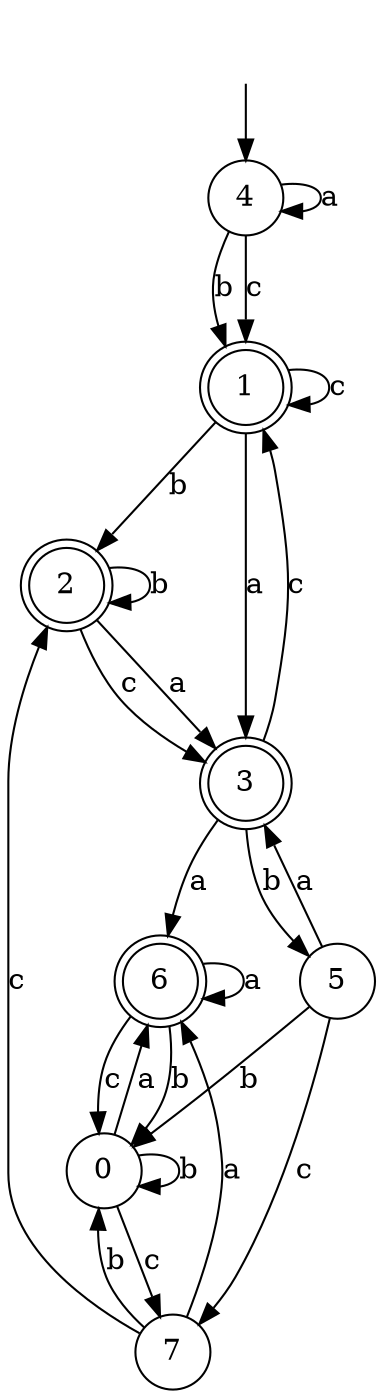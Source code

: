 digraph g {
__start [label=""shape=none]
	4[shape="circle" label="4"]
	0[shape="circle" label="0"]
	1[shape="doublecircle" label="1"]
	2[shape="doublecircle" label="2"]
	3[shape="doublecircle" label="3"]
	5[shape="circle" label="5"]
	6[shape="doublecircle" label="6"]
	7[shape="circle" label="7"]

__start -> 4
	0 -> 6 [label="a"]
	0 -> 0 [label="b"]
	0 -> 7 [label="c"]
	1 -> 3 [label="a"]
	1 -> 2 [label="b"]
	1 -> 1 [label="c"]
	2 -> 3 [label="a"]
	2 -> 2 [label="b"]
	2 -> 3 [label="c"]
	3 -> 6 [label="a"]
	3 -> 5 [label="b"]
	3 -> 1 [label="c"]
	4 -> 4 [label="a"]
	4 -> 1 [label="b"]
	4 -> 1 [label="c"]
	5 -> 3 [label="a"]
	5 -> 0 [label="b"]
	5 -> 7 [label="c"]
	6 -> 6 [label="a"]
	6 -> 0 [label="b"]
	6 -> 0 [label="c"]
	7 -> 6 [label="a"]
	7 -> 0 [label="b"]
	7 -> 2 [label="c"]
}

